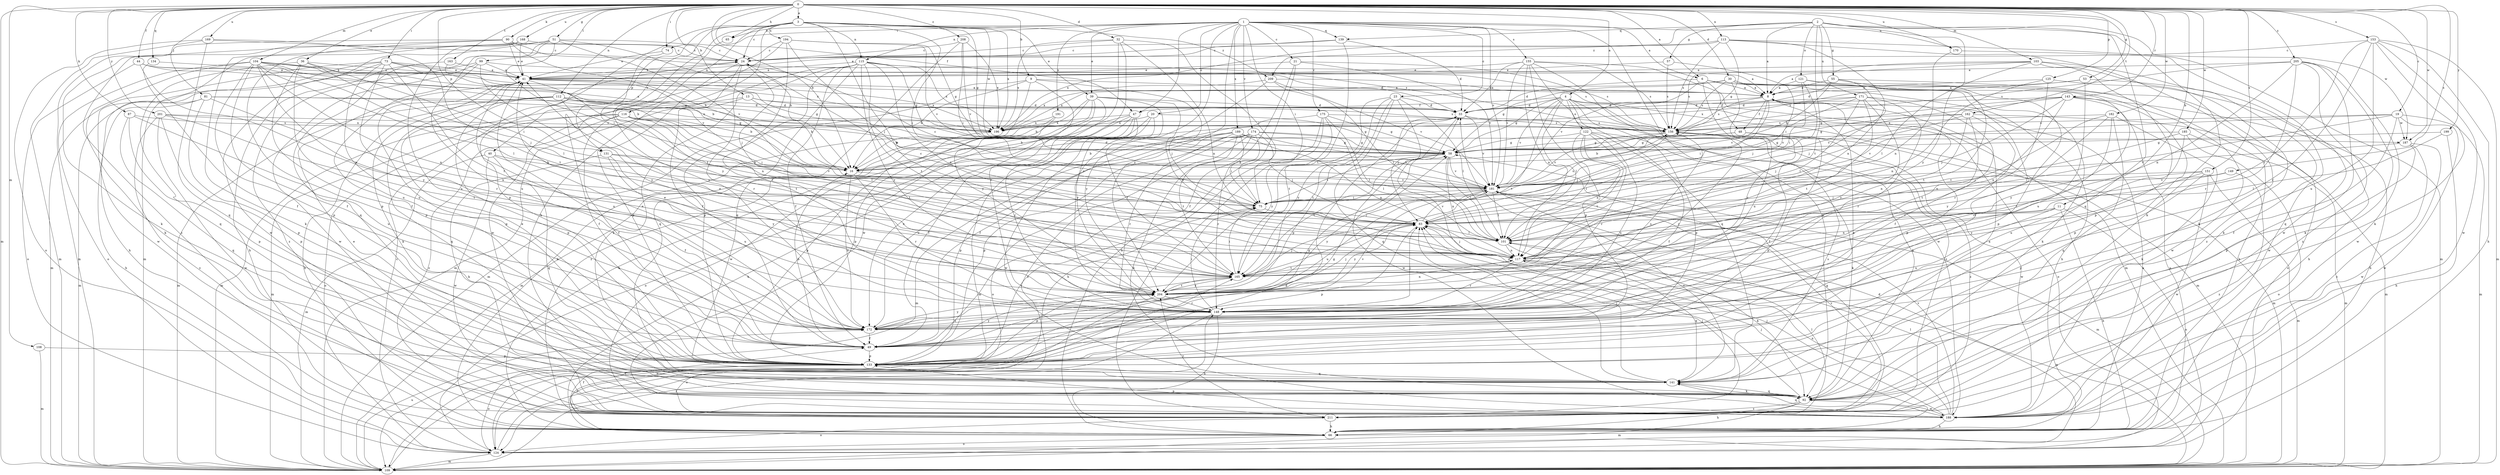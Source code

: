 strict digraph  {
0;
1;
2;
3;
4;
6;
8;
9;
11;
13;
16;
19;
20;
21;
23;
24;
30;
32;
33;
36;
39;
40;
41;
44;
47;
48;
49;
51;
53;
55;
57;
58;
65;
66;
73;
74;
75;
81;
83;
87;
90;
92;
99;
101;
103;
104;
108;
109;
112;
113;
115;
116;
117;
121;
122;
124;
125;
131;
133;
134;
139;
141;
143;
148;
149;
151;
153;
155;
156;
162;
163;
165;
168;
169;
170;
171;
172;
174;
175;
181;
182;
185;
187;
188;
189;
191;
194;
196;
199;
201;
204;
205;
208;
209;
211;
0 -> 3  [label=a];
0 -> 4  [label=a];
0 -> 6  [label=a];
0 -> 9  [label=b];
0 -> 11  [label=b];
0 -> 13  [label=b];
0 -> 16  [label=b];
0 -> 19  [label=c];
0 -> 30  [label=d];
0 -> 32  [label=d];
0 -> 36  [label=e];
0 -> 44  [label=f];
0 -> 47  [label=f];
0 -> 51  [label=g];
0 -> 53  [label=g];
0 -> 65  [label=h];
0 -> 73  [label=i];
0 -> 74  [label=i];
0 -> 81  [label=j];
0 -> 87  [label=k];
0 -> 90  [label=k];
0 -> 99  [label=l];
0 -> 103  [label=m];
0 -> 104  [label=m];
0 -> 108  [label=m];
0 -> 109  [label=m];
0 -> 112  [label=n];
0 -> 113  [label=n];
0 -> 125  [label=p];
0 -> 131  [label=p];
0 -> 134  [label=q];
0 -> 143  [label=r];
0 -> 149  [label=s];
0 -> 151  [label=s];
0 -> 153  [label=s];
0 -> 162  [label=t];
0 -> 163  [label=t];
0 -> 168  [label=u];
0 -> 169  [label=u];
0 -> 170  [label=u];
0 -> 182  [label=w];
0 -> 185  [label=w];
0 -> 187  [label=w];
0 -> 199  [label=y];
0 -> 201  [label=y];
0 -> 205  [label=z];
0 -> 208  [label=z];
1 -> 6  [label=a];
1 -> 20  [label=c];
1 -> 21  [label=c];
1 -> 23  [label=c];
1 -> 39  [label=e];
1 -> 47  [label=f];
1 -> 65  [label=h];
1 -> 74  [label=i];
1 -> 75  [label=i];
1 -> 92  [label=k];
1 -> 115  [label=n];
1 -> 139  [label=q];
1 -> 148  [label=r];
1 -> 155  [label=s];
1 -> 170  [label=u];
1 -> 174  [label=v];
1 -> 175  [label=v];
1 -> 181  [label=v];
1 -> 189  [label=x];
1 -> 191  [label=x];
1 -> 204  [label=y];
2 -> 8  [label=a];
2 -> 55  [label=g];
2 -> 57  [label=g];
2 -> 92  [label=k];
2 -> 121  [label=o];
2 -> 139  [label=q];
2 -> 141  [label=q];
2 -> 165  [label=t];
2 -> 171  [label=u];
2 -> 187  [label=w];
2 -> 204  [label=y];
2 -> 209  [label=z];
3 -> 24  [label=c];
3 -> 39  [label=e];
3 -> 40  [label=e];
3 -> 58  [label=g];
3 -> 83  [label=j];
3 -> 92  [label=k];
3 -> 115  [label=n];
3 -> 116  [label=n];
3 -> 117  [label=n];
3 -> 131  [label=p];
3 -> 133  [label=p];
3 -> 172  [label=u];
3 -> 187  [label=w];
3 -> 194  [label=x];
3 -> 196  [label=x];
3 -> 209  [label=z];
4 -> 33  [label=d];
4 -> 47  [label=f];
4 -> 58  [label=g];
4 -> 92  [label=k];
4 -> 101  [label=l];
4 -> 109  [label=m];
4 -> 122  [label=o];
4 -> 124  [label=o];
4 -> 133  [label=p];
4 -> 165  [label=t];
4 -> 181  [label=v];
4 -> 211  [label=z];
6 -> 8  [label=a];
6 -> 33  [label=d];
6 -> 48  [label=f];
6 -> 66  [label=h];
6 -> 124  [label=o];
6 -> 172  [label=u];
6 -> 181  [label=v];
8 -> 33  [label=d];
8 -> 48  [label=f];
8 -> 75  [label=i];
8 -> 133  [label=p];
8 -> 156  [label=s];
8 -> 181  [label=v];
9 -> 8  [label=a];
9 -> 16  [label=b];
9 -> 66  [label=h];
9 -> 83  [label=j];
9 -> 109  [label=m];
9 -> 204  [label=y];
11 -> 66  [label=h];
11 -> 83  [label=j];
11 -> 117  [label=n];
11 -> 124  [label=o];
11 -> 172  [label=u];
13 -> 16  [label=b];
13 -> 33  [label=d];
13 -> 49  [label=f];
13 -> 109  [label=m];
13 -> 156  [label=s];
16 -> 33  [label=d];
16 -> 148  [label=r];
16 -> 172  [label=u];
16 -> 181  [label=v];
19 -> 49  [label=f];
19 -> 101  [label=l];
19 -> 109  [label=m];
19 -> 156  [label=s];
19 -> 181  [label=v];
19 -> 187  [label=w];
19 -> 188  [label=w];
20 -> 49  [label=f];
20 -> 58  [label=g];
20 -> 109  [label=m];
20 -> 188  [label=w];
20 -> 196  [label=x];
21 -> 41  [label=e];
21 -> 49  [label=f];
21 -> 66  [label=h];
21 -> 156  [label=s];
21 -> 181  [label=v];
23 -> 33  [label=d];
23 -> 83  [label=j];
23 -> 101  [label=l];
23 -> 133  [label=p];
23 -> 141  [label=q];
23 -> 165  [label=t];
23 -> 204  [label=y];
24 -> 41  [label=e];
24 -> 49  [label=f];
24 -> 83  [label=j];
24 -> 133  [label=p];
24 -> 148  [label=r];
30 -> 8  [label=a];
30 -> 58  [label=g];
30 -> 92  [label=k];
30 -> 124  [label=o];
30 -> 148  [label=r];
30 -> 156  [label=s];
30 -> 188  [label=w];
30 -> 196  [label=x];
32 -> 24  [label=c];
32 -> 75  [label=i];
32 -> 117  [label=n];
32 -> 148  [label=r];
32 -> 188  [label=w];
32 -> 196  [label=x];
33 -> 156  [label=s];
33 -> 165  [label=t];
33 -> 181  [label=v];
33 -> 188  [label=w];
36 -> 41  [label=e];
36 -> 49  [label=f];
36 -> 75  [label=i];
36 -> 101  [label=l];
36 -> 141  [label=q];
36 -> 172  [label=u];
39 -> 16  [label=b];
39 -> 33  [label=d];
39 -> 66  [label=h];
39 -> 109  [label=m];
39 -> 117  [label=n];
39 -> 188  [label=w];
39 -> 204  [label=y];
39 -> 211  [label=z];
40 -> 16  [label=b];
40 -> 49  [label=f];
40 -> 109  [label=m];
40 -> 141  [label=q];
40 -> 188  [label=w];
41 -> 8  [label=a];
41 -> 58  [label=g];
41 -> 92  [label=k];
41 -> 117  [label=n];
41 -> 133  [label=p];
41 -> 172  [label=u];
41 -> 196  [label=x];
44 -> 8  [label=a];
44 -> 41  [label=e];
44 -> 117  [label=n];
44 -> 124  [label=o];
44 -> 196  [label=x];
47 -> 16  [label=b];
47 -> 66  [label=h];
47 -> 124  [label=o];
47 -> 148  [label=r];
47 -> 165  [label=t];
47 -> 172  [label=u];
47 -> 196  [label=x];
48 -> 16  [label=b];
48 -> 49  [label=f];
48 -> 58  [label=g];
48 -> 133  [label=p];
48 -> 188  [label=w];
49 -> 16  [label=b];
49 -> 58  [label=g];
49 -> 133  [label=p];
49 -> 204  [label=y];
51 -> 16  [label=b];
51 -> 24  [label=c];
51 -> 75  [label=i];
51 -> 109  [label=m];
51 -> 141  [label=q];
51 -> 172  [label=u];
51 -> 181  [label=v];
51 -> 188  [label=w];
53 -> 8  [label=a];
53 -> 156  [label=s];
53 -> 172  [label=u];
53 -> 188  [label=w];
55 -> 8  [label=a];
55 -> 16  [label=b];
55 -> 33  [label=d];
55 -> 66  [label=h];
55 -> 83  [label=j];
55 -> 165  [label=t];
57 -> 41  [label=e];
57 -> 75  [label=i];
57 -> 156  [label=s];
58 -> 16  [label=b];
58 -> 75  [label=i];
58 -> 101  [label=l];
58 -> 117  [label=n];
58 -> 165  [label=t];
58 -> 181  [label=v];
65 -> 165  [label=t];
66 -> 8  [label=a];
66 -> 83  [label=j];
66 -> 124  [label=o];
73 -> 33  [label=d];
73 -> 41  [label=e];
73 -> 66  [label=h];
73 -> 109  [label=m];
73 -> 148  [label=r];
73 -> 165  [label=t];
73 -> 172  [label=u];
73 -> 181  [label=v];
73 -> 188  [label=w];
74 -> 41  [label=e];
74 -> 204  [label=y];
75 -> 24  [label=c];
75 -> 83  [label=j];
75 -> 156  [label=s];
81 -> 33  [label=d];
81 -> 66  [label=h];
81 -> 109  [label=m];
81 -> 117  [label=n];
81 -> 133  [label=p];
81 -> 196  [label=x];
83 -> 101  [label=l];
83 -> 133  [label=p];
83 -> 181  [label=v];
83 -> 204  [label=y];
87 -> 133  [label=p];
87 -> 141  [label=q];
87 -> 156  [label=s];
87 -> 172  [label=u];
90 -> 16  [label=b];
90 -> 24  [label=c];
90 -> 41  [label=e];
90 -> 92  [label=k];
90 -> 109  [label=m];
90 -> 133  [label=p];
90 -> 156  [label=s];
92 -> 33  [label=d];
92 -> 41  [label=e];
92 -> 66  [label=h];
92 -> 109  [label=m];
92 -> 141  [label=q];
92 -> 188  [label=w];
92 -> 211  [label=z];
99 -> 41  [label=e];
99 -> 133  [label=p];
99 -> 156  [label=s];
99 -> 188  [label=w];
99 -> 204  [label=y];
99 -> 211  [label=z];
101 -> 24  [label=c];
101 -> 92  [label=k];
101 -> 117  [label=n];
103 -> 8  [label=a];
103 -> 41  [label=e];
103 -> 92  [label=k];
103 -> 101  [label=l];
103 -> 133  [label=p];
103 -> 156  [label=s];
103 -> 211  [label=z];
104 -> 16  [label=b];
104 -> 41  [label=e];
104 -> 49  [label=f];
104 -> 58  [label=g];
104 -> 83  [label=j];
104 -> 92  [label=k];
104 -> 101  [label=l];
104 -> 117  [label=n];
104 -> 124  [label=o];
104 -> 133  [label=p];
104 -> 196  [label=x];
104 -> 204  [label=y];
108 -> 109  [label=m];
108 -> 133  [label=p];
109 -> 33  [label=d];
109 -> 148  [label=r];
109 -> 165  [label=t];
109 -> 172  [label=u];
112 -> 16  [label=b];
112 -> 33  [label=d];
112 -> 58  [label=g];
112 -> 66  [label=h];
112 -> 109  [label=m];
112 -> 133  [label=p];
112 -> 141  [label=q];
112 -> 165  [label=t];
113 -> 24  [label=c];
113 -> 58  [label=g];
113 -> 92  [label=k];
113 -> 109  [label=m];
113 -> 117  [label=n];
113 -> 156  [label=s];
113 -> 196  [label=x];
115 -> 8  [label=a];
115 -> 41  [label=e];
115 -> 49  [label=f];
115 -> 58  [label=g];
115 -> 92  [label=k];
115 -> 109  [label=m];
115 -> 117  [label=n];
115 -> 133  [label=p];
115 -> 141  [label=q];
115 -> 165  [label=t];
115 -> 196  [label=x];
115 -> 204  [label=y];
116 -> 49  [label=f];
116 -> 75  [label=i];
116 -> 101  [label=l];
116 -> 109  [label=m];
116 -> 124  [label=o];
116 -> 156  [label=s];
116 -> 165  [label=t];
116 -> 211  [label=z];
117 -> 83  [label=j];
117 -> 109  [label=m];
117 -> 141  [label=q];
117 -> 148  [label=r];
117 -> 165  [label=t];
121 -> 8  [label=a];
121 -> 49  [label=f];
121 -> 75  [label=i];
121 -> 83  [label=j];
121 -> 133  [label=p];
122 -> 49  [label=f];
122 -> 58  [label=g];
122 -> 92  [label=k];
122 -> 101  [label=l];
122 -> 117  [label=n];
122 -> 148  [label=r];
122 -> 165  [label=t];
122 -> 172  [label=u];
124 -> 24  [label=c];
124 -> 33  [label=d];
124 -> 109  [label=m];
125 -> 8  [label=a];
125 -> 66  [label=h];
125 -> 117  [label=n];
125 -> 148  [label=r];
131 -> 16  [label=b];
131 -> 92  [label=k];
131 -> 172  [label=u];
131 -> 181  [label=v];
131 -> 204  [label=y];
133 -> 8  [label=a];
133 -> 41  [label=e];
133 -> 58  [label=g];
133 -> 75  [label=i];
133 -> 124  [label=o];
133 -> 141  [label=q];
133 -> 211  [label=z];
134 -> 41  [label=e];
134 -> 49  [label=f];
139 -> 24  [label=c];
139 -> 33  [label=d];
139 -> 41  [label=e];
139 -> 165  [label=t];
141 -> 8  [label=a];
141 -> 83  [label=j];
141 -> 92  [label=k];
141 -> 156  [label=s];
141 -> 181  [label=v];
143 -> 33  [label=d];
143 -> 58  [label=g];
143 -> 66  [label=h];
143 -> 83  [label=j];
143 -> 117  [label=n];
143 -> 133  [label=p];
143 -> 181  [label=v];
143 -> 204  [label=y];
148 -> 41  [label=e];
148 -> 66  [label=h];
148 -> 75  [label=i];
148 -> 83  [label=j];
148 -> 124  [label=o];
148 -> 156  [label=s];
148 -> 172  [label=u];
149 -> 101  [label=l];
149 -> 181  [label=v];
149 -> 211  [label=z];
151 -> 83  [label=j];
151 -> 109  [label=m];
151 -> 133  [label=p];
151 -> 181  [label=v];
151 -> 188  [label=w];
151 -> 204  [label=y];
153 -> 24  [label=c];
153 -> 66  [label=h];
153 -> 92  [label=k];
153 -> 109  [label=m];
153 -> 148  [label=r];
153 -> 165  [label=t];
153 -> 172  [label=u];
153 -> 188  [label=w];
155 -> 33  [label=d];
155 -> 41  [label=e];
155 -> 109  [label=m];
155 -> 117  [label=n];
155 -> 133  [label=p];
155 -> 141  [label=q];
155 -> 156  [label=s];
155 -> 181  [label=v];
155 -> 188  [label=w];
156 -> 58  [label=g];
156 -> 83  [label=j];
156 -> 109  [label=m];
156 -> 148  [label=r];
156 -> 181  [label=v];
156 -> 211  [label=z];
162 -> 58  [label=g];
162 -> 83  [label=j];
162 -> 109  [label=m];
162 -> 117  [label=n];
162 -> 148  [label=r];
162 -> 156  [label=s];
162 -> 165  [label=t];
163 -> 16  [label=b];
163 -> 41  [label=e];
163 -> 66  [label=h];
165 -> 75  [label=i];
165 -> 83  [label=j];
165 -> 133  [label=p];
165 -> 204  [label=y];
168 -> 24  [label=c];
168 -> 41  [label=e];
168 -> 92  [label=k];
168 -> 172  [label=u];
168 -> 211  [label=z];
169 -> 24  [label=c];
169 -> 109  [label=m];
169 -> 124  [label=o];
169 -> 141  [label=q];
169 -> 165  [label=t];
170 -> 117  [label=n];
170 -> 188  [label=w];
171 -> 33  [label=d];
171 -> 49  [label=f];
171 -> 101  [label=l];
171 -> 148  [label=r];
171 -> 165  [label=t];
171 -> 181  [label=v];
171 -> 196  [label=x];
171 -> 204  [label=y];
172 -> 41  [label=e];
172 -> 49  [label=f];
172 -> 181  [label=v];
172 -> 204  [label=y];
174 -> 16  [label=b];
174 -> 58  [label=g];
174 -> 83  [label=j];
174 -> 92  [label=k];
174 -> 101  [label=l];
174 -> 124  [label=o];
174 -> 133  [label=p];
174 -> 148  [label=r];
174 -> 211  [label=z];
175 -> 49  [label=f];
175 -> 58  [label=g];
175 -> 66  [label=h];
175 -> 101  [label=l];
175 -> 156  [label=s];
175 -> 204  [label=y];
175 -> 211  [label=z];
181 -> 75  [label=i];
181 -> 101  [label=l];
181 -> 109  [label=m];
181 -> 172  [label=u];
181 -> 204  [label=y];
182 -> 92  [label=k];
182 -> 117  [label=n];
182 -> 141  [label=q];
182 -> 148  [label=r];
182 -> 156  [label=s];
182 -> 204  [label=y];
185 -> 58  [label=g];
185 -> 83  [label=j];
185 -> 109  [label=m];
185 -> 124  [label=o];
185 -> 172  [label=u];
187 -> 133  [label=p];
187 -> 181  [label=v];
187 -> 188  [label=w];
187 -> 211  [label=z];
188 -> 66  [label=h];
188 -> 83  [label=j];
188 -> 101  [label=l];
188 -> 117  [label=n];
188 -> 133  [label=p];
188 -> 141  [label=q];
188 -> 181  [label=v];
189 -> 58  [label=g];
189 -> 75  [label=i];
189 -> 109  [label=m];
189 -> 117  [label=n];
189 -> 133  [label=p];
189 -> 148  [label=r];
189 -> 165  [label=t];
189 -> 172  [label=u];
189 -> 181  [label=v];
191 -> 16  [label=b];
191 -> 133  [label=p];
191 -> 196  [label=x];
194 -> 24  [label=c];
194 -> 58  [label=g];
194 -> 83  [label=j];
194 -> 148  [label=r];
194 -> 181  [label=v];
194 -> 188  [label=w];
196 -> 133  [label=p];
199 -> 58  [label=g];
199 -> 66  [label=h];
199 -> 101  [label=l];
201 -> 133  [label=p];
201 -> 156  [label=s];
201 -> 165  [label=t];
201 -> 188  [label=w];
201 -> 196  [label=x];
201 -> 211  [label=z];
204 -> 41  [label=e];
204 -> 83  [label=j];
204 -> 117  [label=n];
204 -> 124  [label=o];
204 -> 148  [label=r];
204 -> 165  [label=t];
205 -> 41  [label=e];
205 -> 92  [label=k];
205 -> 117  [label=n];
205 -> 141  [label=q];
205 -> 148  [label=r];
205 -> 156  [label=s];
205 -> 188  [label=w];
205 -> 211  [label=z];
208 -> 24  [label=c];
208 -> 75  [label=i];
208 -> 141  [label=q];
208 -> 181  [label=v];
208 -> 196  [label=x];
209 -> 8  [label=a];
209 -> 101  [label=l];
209 -> 181  [label=v];
209 -> 196  [label=x];
209 -> 204  [label=y];
211 -> 49  [label=f];
211 -> 58  [label=g];
211 -> 66  [label=h];
211 -> 83  [label=j];
211 -> 101  [label=l];
211 -> 124  [label=o];
211 -> 181  [label=v];
211 -> 204  [label=y];
}
